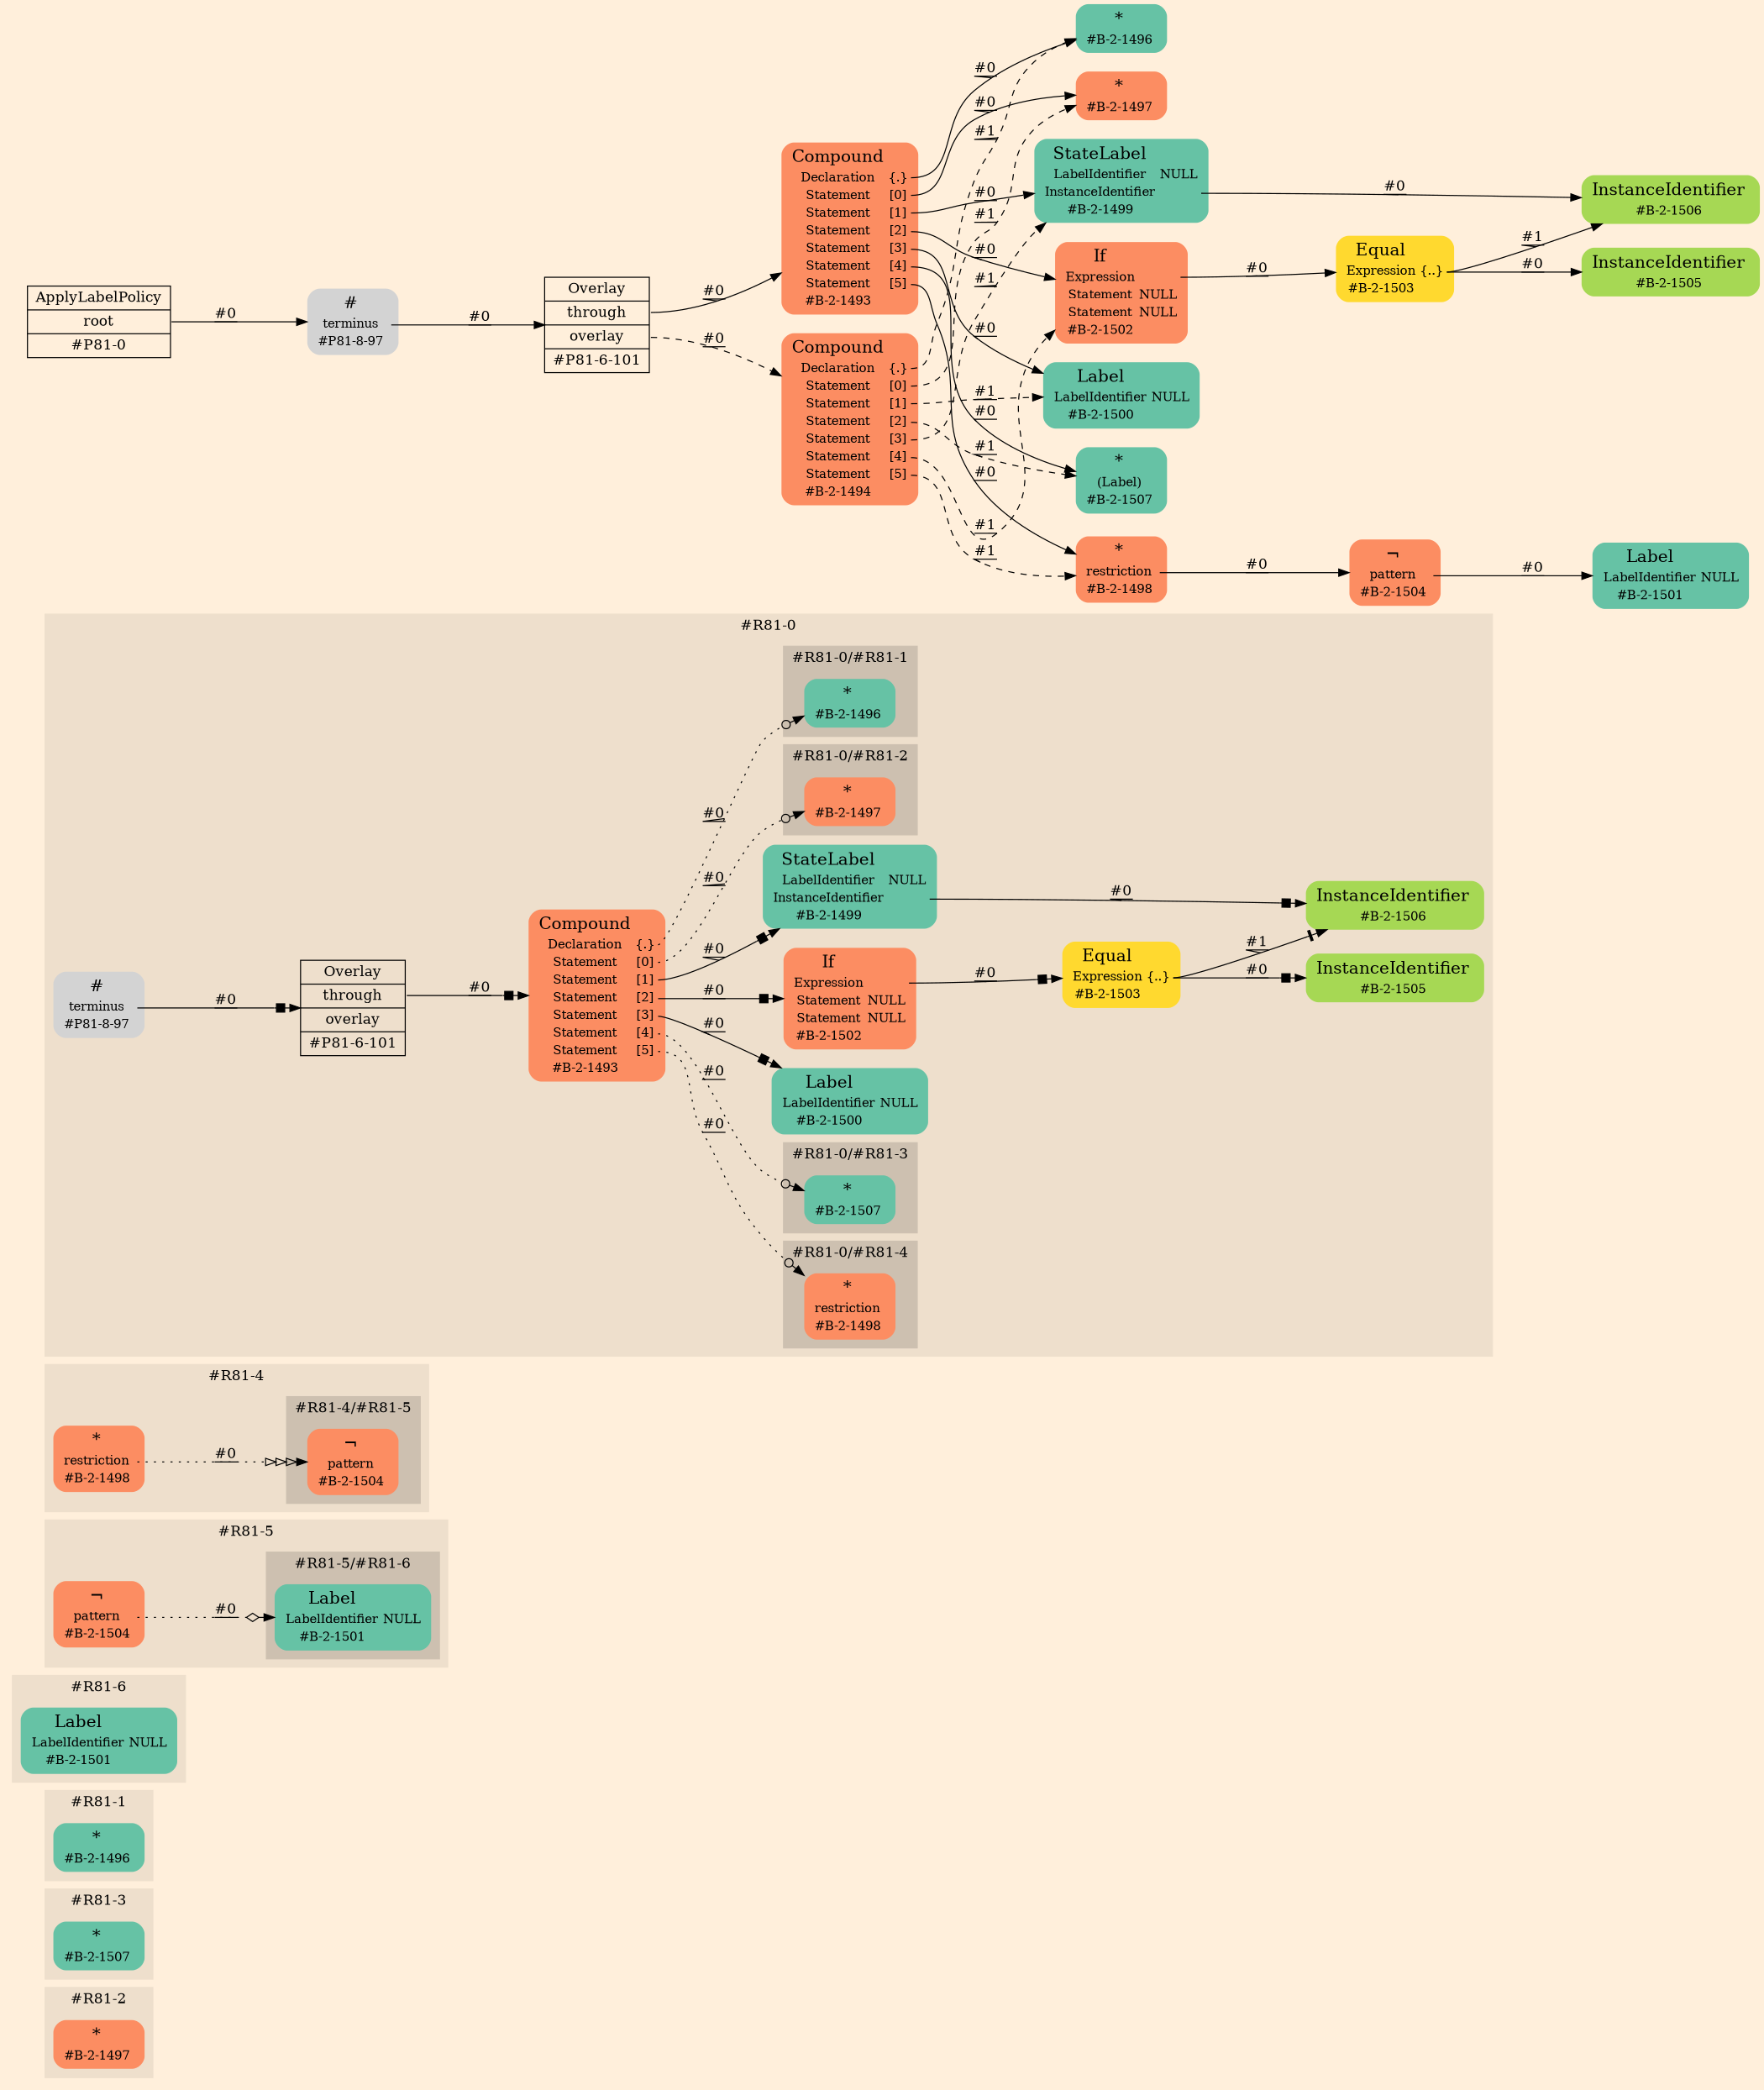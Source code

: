 digraph Inferno {
graph [
    rankdir = "LR"
    ranksep = 1.0
    size = "14,20"
    bgcolor = antiquewhite1
    color = black
    fontcolor = black
];
node [
];

// -------------------- figure #R81-2 --------------------
subgraph "cluster#R81-2" {
    label = "#R81-2"
    style = "filled"
    color = antiquewhite2
    "#R81-2/#B-2-1497" [
        shape = "plaintext"
        fillcolor = "/set28/2"
        label = <<TABLE BORDER="0" CELLBORDER="0" CELLSPACING="0">
         <TR><TD><FONT POINT-SIZE="16.0">*</FONT></TD><TD></TD></TR>
         <TR><TD>#B-2-1497</TD><TD PORT="port0"></TD></TR>
        </TABLE>>
        style = "rounded,filled"
        fontsize = "12"
    ];
    
}


// -------------------- figure #R81-3 --------------------
subgraph "cluster#R81-3" {
    label = "#R81-3"
    style = "filled"
    color = antiquewhite2
    "#R81-3/#B-2-1507" [
        shape = "plaintext"
        fillcolor = "/set28/1"
        label = <<TABLE BORDER="0" CELLBORDER="0" CELLSPACING="0">
         <TR><TD><FONT POINT-SIZE="16.0">*</FONT></TD><TD></TD></TR>
         <TR><TD>#B-2-1507</TD><TD PORT="port0"></TD></TR>
        </TABLE>>
        style = "rounded,filled"
        fontsize = "12"
    ];
    
}


// -------------------- figure #R81-1 --------------------
subgraph "cluster#R81-1" {
    label = "#R81-1"
    style = "filled"
    color = antiquewhite2
    "#R81-1/#B-2-1496" [
        shape = "plaintext"
        fillcolor = "/set28/1"
        label = <<TABLE BORDER="0" CELLBORDER="0" CELLSPACING="0">
         <TR><TD><FONT POINT-SIZE="16.0">*</FONT></TD><TD></TD></TR>
         <TR><TD>#B-2-1496</TD><TD PORT="port0"></TD></TR>
        </TABLE>>
        style = "rounded,filled"
        fontsize = "12"
    ];
    
}


// -------------------- figure #R81-6 --------------------
subgraph "cluster#R81-6" {
    label = "#R81-6"
    style = "filled"
    color = antiquewhite2
    "#R81-6/#B-2-1501" [
        shape = "plaintext"
        fillcolor = "/set28/1"
        label = <<TABLE BORDER="0" CELLBORDER="0" CELLSPACING="0">
         <TR><TD><FONT POINT-SIZE="16.0">Label</FONT></TD><TD></TD></TR>
         <TR><TD>LabelIdentifier</TD><TD PORT="port0">NULL</TD></TR>
         <TR><TD>#B-2-1501</TD><TD PORT="port1"></TD></TR>
        </TABLE>>
        style = "rounded,filled"
        fontsize = "12"
    ];
    
}


// -------------------- figure #R81-5 --------------------
subgraph "cluster#R81-5" {
    label = "#R81-5"
    style = "filled"
    color = antiquewhite2
    "#R81-5/#B-2-1504" [
        shape = "plaintext"
        fillcolor = "/set28/2"
        label = <<TABLE BORDER="0" CELLBORDER="0" CELLSPACING="0">
         <TR><TD><FONT POINT-SIZE="16.0">¬</FONT></TD><TD></TD></TR>
         <TR><TD>pattern</TD><TD PORT="port0"></TD></TR>
         <TR><TD>#B-2-1504</TD><TD PORT="port1"></TD></TR>
        </TABLE>>
        style = "rounded,filled"
        fontsize = "12"
    ];
    
    subgraph "cluster#R81-5/#R81-6" {
        label = "#R81-5/#R81-6"
        style = "filled"
        color = antiquewhite3
        "#R81-5/#0/#B-2-1501" [
            shape = "plaintext"
            fillcolor = "/set28/1"
            label = <<TABLE BORDER="0" CELLBORDER="0" CELLSPACING="0">
             <TR><TD><FONT POINT-SIZE="16.0">Label</FONT></TD><TD></TD></TR>
             <TR><TD>LabelIdentifier</TD><TD PORT="port0">NULL</TD></TR>
             <TR><TD>#B-2-1501</TD><TD PORT="port1"></TD></TR>
            </TABLE>>
            style = "rounded,filled"
            fontsize = "12"
        ];
        
    }
    
}


// -------------------- figure #R81-4 --------------------
subgraph "cluster#R81-4" {
    label = "#R81-4"
    style = "filled"
    color = antiquewhite2
    "#R81-4/#B-2-1498" [
        shape = "plaintext"
        fillcolor = "/set28/2"
        label = <<TABLE BORDER="0" CELLBORDER="0" CELLSPACING="0">
         <TR><TD><FONT POINT-SIZE="16.0">*</FONT></TD><TD></TD></TR>
         <TR><TD>restriction</TD><TD PORT="port0"></TD></TR>
         <TR><TD>#B-2-1498</TD><TD PORT="port1"></TD></TR>
        </TABLE>>
        style = "rounded,filled"
        fontsize = "12"
    ];
    
    subgraph "cluster#R81-4/#R81-5" {
        label = "#R81-4/#R81-5"
        style = "filled"
        color = antiquewhite3
        "#R81-4/#0/#B-2-1504" [
            shape = "plaintext"
            fillcolor = "/set28/2"
            label = <<TABLE BORDER="0" CELLBORDER="0" CELLSPACING="0">
             <TR><TD><FONT POINT-SIZE="16.0">¬</FONT></TD><TD></TD></TR>
             <TR><TD>pattern</TD><TD PORT="port0"></TD></TR>
             <TR><TD>#B-2-1504</TD><TD PORT="port1"></TD></TR>
            </TABLE>>
            style = "rounded,filled"
            fontsize = "12"
        ];
        
    }
    
}


// -------------------- figure #R81-0 --------------------
subgraph "cluster#R81-0" {
    label = "#R81-0"
    style = "filled"
    color = antiquewhite2
    "#R81-0/#B-2-1500" [
        shape = "plaintext"
        fillcolor = "/set28/1"
        label = <<TABLE BORDER="0" CELLBORDER="0" CELLSPACING="0">
         <TR><TD><FONT POINT-SIZE="16.0">Label</FONT></TD><TD></TD></TR>
         <TR><TD>LabelIdentifier</TD><TD PORT="port0">NULL</TD></TR>
         <TR><TD>#B-2-1500</TD><TD PORT="port1"></TD></TR>
        </TABLE>>
        style = "rounded,filled"
        fontsize = "12"
    ];
    
    "#R81-0/#B-2-1505" [
        shape = "plaintext"
        fillcolor = "/set28/5"
        label = <<TABLE BORDER="0" CELLBORDER="0" CELLSPACING="0">
         <TR><TD><FONT POINT-SIZE="16.0">InstanceIdentifier</FONT></TD><TD></TD></TR>
         <TR><TD>#B-2-1505</TD><TD PORT="port0"></TD></TR>
        </TABLE>>
        style = "rounded,filled"
        fontsize = "12"
    ];
    
    "#R81-0/#P81-6-101" [
        shape = "record"
        fillcolor = antiquewhite2
        label = "<fixed> Overlay | <port0> through | <port1> overlay | <port2> #P81-6-101"
        style = "filled"
        fontsize = "14"
        color = black
        fontcolor = black
    ];
    
    "#R81-0/#P81-8-97" [
        shape = "plaintext"
        label = <<TABLE BORDER="0" CELLBORDER="0" CELLSPACING="0">
         <TR><TD><FONT POINT-SIZE="16.0">#</FONT></TD><TD></TD></TR>
         <TR><TD>terminus</TD><TD PORT="port0"></TD></TR>
         <TR><TD>#P81-8-97</TD><TD PORT="port1"></TD></TR>
        </TABLE>>
        style = "rounded,filled"
        fontsize = "12"
    ];
    
    "#R81-0/#B-2-1493" [
        shape = "plaintext"
        fillcolor = "/set28/2"
        label = <<TABLE BORDER="0" CELLBORDER="0" CELLSPACING="0">
         <TR><TD><FONT POINT-SIZE="16.0">Compound</FONT></TD><TD></TD></TR>
         <TR><TD>Declaration</TD><TD PORT="port0">{.}</TD></TR>
         <TR><TD>Statement</TD><TD PORT="port1">[0]</TD></TR>
         <TR><TD>Statement</TD><TD PORT="port2">[1]</TD></TR>
         <TR><TD>Statement</TD><TD PORT="port3">[2]</TD></TR>
         <TR><TD>Statement</TD><TD PORT="port4">[3]</TD></TR>
         <TR><TD>Statement</TD><TD PORT="port5">[4]</TD></TR>
         <TR><TD>Statement</TD><TD PORT="port6">[5]</TD></TR>
         <TR><TD>#B-2-1493</TD><TD PORT="port7"></TD></TR>
        </TABLE>>
        style = "rounded,filled"
        fontsize = "12"
    ];
    
    "#R81-0/#B-2-1503" [
        shape = "plaintext"
        fillcolor = "/set28/6"
        label = <<TABLE BORDER="0" CELLBORDER="0" CELLSPACING="0">
         <TR><TD><FONT POINT-SIZE="16.0">Equal</FONT></TD><TD></TD></TR>
         <TR><TD>Expression</TD><TD PORT="port0">{..}</TD></TR>
         <TR><TD>#B-2-1503</TD><TD PORT="port1"></TD></TR>
        </TABLE>>
        style = "rounded,filled"
        fontsize = "12"
    ];
    
    "#R81-0/#B-2-1499" [
        shape = "plaintext"
        fillcolor = "/set28/1"
        label = <<TABLE BORDER="0" CELLBORDER="0" CELLSPACING="0">
         <TR><TD><FONT POINT-SIZE="16.0">StateLabel</FONT></TD><TD></TD></TR>
         <TR><TD>LabelIdentifier</TD><TD PORT="port0">NULL</TD></TR>
         <TR><TD>InstanceIdentifier</TD><TD PORT="port1"></TD></TR>
         <TR><TD>#B-2-1499</TD><TD PORT="port2"></TD></TR>
        </TABLE>>
        style = "rounded,filled"
        fontsize = "12"
    ];
    
    "#R81-0/#B-2-1502" [
        shape = "plaintext"
        fillcolor = "/set28/2"
        label = <<TABLE BORDER="0" CELLBORDER="0" CELLSPACING="0">
         <TR><TD><FONT POINT-SIZE="16.0">If</FONT></TD><TD></TD></TR>
         <TR><TD>Expression</TD><TD PORT="port0"></TD></TR>
         <TR><TD>Statement</TD><TD PORT="port1">NULL</TD></TR>
         <TR><TD>Statement</TD><TD PORT="port2">NULL</TD></TR>
         <TR><TD>#B-2-1502</TD><TD PORT="port3"></TD></TR>
        </TABLE>>
        style = "rounded,filled"
        fontsize = "12"
    ];
    
    "#R81-0/#B-2-1506" [
        shape = "plaintext"
        fillcolor = "/set28/5"
        label = <<TABLE BORDER="0" CELLBORDER="0" CELLSPACING="0">
         <TR><TD><FONT POINT-SIZE="16.0">InstanceIdentifier</FONT></TD><TD></TD></TR>
         <TR><TD>#B-2-1506</TD><TD PORT="port0"></TD></TR>
        </TABLE>>
        style = "rounded,filled"
        fontsize = "12"
    ];
    
    subgraph "cluster#R81-0/#R81-4" {
        label = "#R81-0/#R81-4"
        style = "filled"
        color = antiquewhite3
        "#R81-0/#0/#B-2-1498" [
            shape = "plaintext"
            fillcolor = "/set28/2"
            label = <<TABLE BORDER="0" CELLBORDER="0" CELLSPACING="0">
             <TR><TD><FONT POINT-SIZE="16.0">*</FONT></TD><TD></TD></TR>
             <TR><TD>restriction</TD><TD PORT="port0"></TD></TR>
             <TR><TD>#B-2-1498</TD><TD PORT="port1"></TD></TR>
            </TABLE>>
            style = "rounded,filled"
            fontsize = "12"
        ];
        
    }
    
    subgraph "cluster#R81-0/#R81-1" {
        label = "#R81-0/#R81-1"
        style = "filled"
        color = antiquewhite3
        "#R81-0/#0/#B-2-1496" [
            shape = "plaintext"
            fillcolor = "/set28/1"
            label = <<TABLE BORDER="0" CELLBORDER="0" CELLSPACING="0">
             <TR><TD><FONT POINT-SIZE="16.0">*</FONT></TD><TD></TD></TR>
             <TR><TD>#B-2-1496</TD><TD PORT="port0"></TD></TR>
            </TABLE>>
            style = "rounded,filled"
            fontsize = "12"
        ];
        
    }
    
    subgraph "cluster#R81-0/#R81-3" {
        label = "#R81-0/#R81-3"
        style = "filled"
        color = antiquewhite3
        "#R81-0/#0/#B-2-1507" [
            shape = "plaintext"
            fillcolor = "/set28/1"
            label = <<TABLE BORDER="0" CELLBORDER="0" CELLSPACING="0">
             <TR><TD><FONT POINT-SIZE="16.0">*</FONT></TD><TD></TD></TR>
             <TR><TD>#B-2-1507</TD><TD PORT="port0"></TD></TR>
            </TABLE>>
            style = "rounded,filled"
            fontsize = "12"
        ];
        
    }
    
    subgraph "cluster#R81-0/#R81-2" {
        label = "#R81-0/#R81-2"
        style = "filled"
        color = antiquewhite3
        "#R81-0/#0/#B-2-1497" [
            shape = "plaintext"
            fillcolor = "/set28/2"
            label = <<TABLE BORDER="0" CELLBORDER="0" CELLSPACING="0">
             <TR><TD><FONT POINT-SIZE="16.0">*</FONT></TD><TD></TD></TR>
             <TR><TD>#B-2-1497</TD><TD PORT="port0"></TD></TR>
            </TABLE>>
            style = "rounded,filled"
            fontsize = "12"
        ];
        
    }
    
}


// -------------------- transformation figure --------------------
"CR#P81-0" [
    shape = "record"
    fillcolor = antiquewhite1
    label = "<fixed> ApplyLabelPolicy | <port0> root | <port1> #P81-0"
    style = "filled"
    fontsize = "14"
    color = black
    fontcolor = black
];

"#P81-8-97" [
    shape = "plaintext"
    label = <<TABLE BORDER="0" CELLBORDER="0" CELLSPACING="0">
     <TR><TD><FONT POINT-SIZE="16.0">#</FONT></TD><TD></TD></TR>
     <TR><TD>terminus</TD><TD PORT="port0"></TD></TR>
     <TR><TD>#P81-8-97</TD><TD PORT="port1"></TD></TR>
    </TABLE>>
    style = "rounded,filled"
    fontsize = "12"
];

"#P81-6-101" [
    shape = "record"
    fillcolor = antiquewhite1
    label = "<fixed> Overlay | <port0> through | <port1> overlay | <port2> #P81-6-101"
    style = "filled"
    fontsize = "14"
    color = black
    fontcolor = black
];

"#B-2-1493" [
    shape = "plaintext"
    fillcolor = "/set28/2"
    label = <<TABLE BORDER="0" CELLBORDER="0" CELLSPACING="0">
     <TR><TD><FONT POINT-SIZE="16.0">Compound</FONT></TD><TD></TD></TR>
     <TR><TD>Declaration</TD><TD PORT="port0">{.}</TD></TR>
     <TR><TD>Statement</TD><TD PORT="port1">[0]</TD></TR>
     <TR><TD>Statement</TD><TD PORT="port2">[1]</TD></TR>
     <TR><TD>Statement</TD><TD PORT="port3">[2]</TD></TR>
     <TR><TD>Statement</TD><TD PORT="port4">[3]</TD></TR>
     <TR><TD>Statement</TD><TD PORT="port5">[4]</TD></TR>
     <TR><TD>Statement</TD><TD PORT="port6">[5]</TD></TR>
     <TR><TD>#B-2-1493</TD><TD PORT="port7"></TD></TR>
    </TABLE>>
    style = "rounded,filled"
    fontsize = "12"
];

"#B-2-1496" [
    shape = "plaintext"
    fillcolor = "/set28/1"
    label = <<TABLE BORDER="0" CELLBORDER="0" CELLSPACING="0">
     <TR><TD><FONT POINT-SIZE="16.0">*</FONT></TD><TD></TD></TR>
     <TR><TD>#B-2-1496</TD><TD PORT="port0"></TD></TR>
    </TABLE>>
    style = "rounded,filled"
    fontsize = "12"
];

"#B-2-1497" [
    shape = "plaintext"
    fillcolor = "/set28/2"
    label = <<TABLE BORDER="0" CELLBORDER="0" CELLSPACING="0">
     <TR><TD><FONT POINT-SIZE="16.0">*</FONT></TD><TD></TD></TR>
     <TR><TD>#B-2-1497</TD><TD PORT="port0"></TD></TR>
    </TABLE>>
    style = "rounded,filled"
    fontsize = "12"
];

"#B-2-1499" [
    shape = "plaintext"
    fillcolor = "/set28/1"
    label = <<TABLE BORDER="0" CELLBORDER="0" CELLSPACING="0">
     <TR><TD><FONT POINT-SIZE="16.0">StateLabel</FONT></TD><TD></TD></TR>
     <TR><TD>LabelIdentifier</TD><TD PORT="port0">NULL</TD></TR>
     <TR><TD>InstanceIdentifier</TD><TD PORT="port1"></TD></TR>
     <TR><TD>#B-2-1499</TD><TD PORT="port2"></TD></TR>
    </TABLE>>
    style = "rounded,filled"
    fontsize = "12"
];

"#B-2-1506" [
    shape = "plaintext"
    fillcolor = "/set28/5"
    label = <<TABLE BORDER="0" CELLBORDER="0" CELLSPACING="0">
     <TR><TD><FONT POINT-SIZE="16.0">InstanceIdentifier</FONT></TD><TD></TD></TR>
     <TR><TD>#B-2-1506</TD><TD PORT="port0"></TD></TR>
    </TABLE>>
    style = "rounded,filled"
    fontsize = "12"
];

"#B-2-1502" [
    shape = "plaintext"
    fillcolor = "/set28/2"
    label = <<TABLE BORDER="0" CELLBORDER="0" CELLSPACING="0">
     <TR><TD><FONT POINT-SIZE="16.0">If</FONT></TD><TD></TD></TR>
     <TR><TD>Expression</TD><TD PORT="port0"></TD></TR>
     <TR><TD>Statement</TD><TD PORT="port1">NULL</TD></TR>
     <TR><TD>Statement</TD><TD PORT="port2">NULL</TD></TR>
     <TR><TD>#B-2-1502</TD><TD PORT="port3"></TD></TR>
    </TABLE>>
    style = "rounded,filled"
    fontsize = "12"
];

"#B-2-1503" [
    shape = "plaintext"
    fillcolor = "/set28/6"
    label = <<TABLE BORDER="0" CELLBORDER="0" CELLSPACING="0">
     <TR><TD><FONT POINT-SIZE="16.0">Equal</FONT></TD><TD></TD></TR>
     <TR><TD>Expression</TD><TD PORT="port0">{..}</TD></TR>
     <TR><TD>#B-2-1503</TD><TD PORT="port1"></TD></TR>
    </TABLE>>
    style = "rounded,filled"
    fontsize = "12"
];

"#B-2-1505" [
    shape = "plaintext"
    fillcolor = "/set28/5"
    label = <<TABLE BORDER="0" CELLBORDER="0" CELLSPACING="0">
     <TR><TD><FONT POINT-SIZE="16.0">InstanceIdentifier</FONT></TD><TD></TD></TR>
     <TR><TD>#B-2-1505</TD><TD PORT="port0"></TD></TR>
    </TABLE>>
    style = "rounded,filled"
    fontsize = "12"
];

"#B-2-1500" [
    shape = "plaintext"
    fillcolor = "/set28/1"
    label = <<TABLE BORDER="0" CELLBORDER="0" CELLSPACING="0">
     <TR><TD><FONT POINT-SIZE="16.0">Label</FONT></TD><TD></TD></TR>
     <TR><TD>LabelIdentifier</TD><TD PORT="port0">NULL</TD></TR>
     <TR><TD>#B-2-1500</TD><TD PORT="port1"></TD></TR>
    </TABLE>>
    style = "rounded,filled"
    fontsize = "12"
];

"#B-2-1507" [
    shape = "plaintext"
    fillcolor = "/set28/1"
    label = <<TABLE BORDER="0" CELLBORDER="0" CELLSPACING="0">
     <TR><TD><FONT POINT-SIZE="16.0">*</FONT></TD><TD></TD></TR>
     <TR><TD>(Label)</TD><TD PORT="port0"></TD></TR>
     <TR><TD>#B-2-1507</TD><TD PORT="port1"></TD></TR>
    </TABLE>>
    style = "rounded,filled"
    fontsize = "12"
];

"#B-2-1498" [
    shape = "plaintext"
    fillcolor = "/set28/2"
    label = <<TABLE BORDER="0" CELLBORDER="0" CELLSPACING="0">
     <TR><TD><FONT POINT-SIZE="16.0">*</FONT></TD><TD></TD></TR>
     <TR><TD>restriction</TD><TD PORT="port0"></TD></TR>
     <TR><TD>#B-2-1498</TD><TD PORT="port1"></TD></TR>
    </TABLE>>
    style = "rounded,filled"
    fontsize = "12"
];

"#B-2-1504" [
    shape = "plaintext"
    fillcolor = "/set28/2"
    label = <<TABLE BORDER="0" CELLBORDER="0" CELLSPACING="0">
     <TR><TD><FONT POINT-SIZE="16.0">¬</FONT></TD><TD></TD></TR>
     <TR><TD>pattern</TD><TD PORT="port0"></TD></TR>
     <TR><TD>#B-2-1504</TD><TD PORT="port1"></TD></TR>
    </TABLE>>
    style = "rounded,filled"
    fontsize = "12"
];

"#B-2-1501" [
    shape = "plaintext"
    fillcolor = "/set28/1"
    label = <<TABLE BORDER="0" CELLBORDER="0" CELLSPACING="0">
     <TR><TD><FONT POINT-SIZE="16.0">Label</FONT></TD><TD></TD></TR>
     <TR><TD>LabelIdentifier</TD><TD PORT="port0">NULL</TD></TR>
     <TR><TD>#B-2-1501</TD><TD PORT="port1"></TD></TR>
    </TABLE>>
    style = "rounded,filled"
    fontsize = "12"
];

"#B-2-1494" [
    shape = "plaintext"
    fillcolor = "/set28/2"
    label = <<TABLE BORDER="0" CELLBORDER="0" CELLSPACING="0">
     <TR><TD><FONT POINT-SIZE="16.0">Compound</FONT></TD><TD></TD></TR>
     <TR><TD>Declaration</TD><TD PORT="port0">{.}</TD></TR>
     <TR><TD>Statement</TD><TD PORT="port1">[0]</TD></TR>
     <TR><TD>Statement</TD><TD PORT="port2">[1]</TD></TR>
     <TR><TD>Statement</TD><TD PORT="port3">[2]</TD></TR>
     <TR><TD>Statement</TD><TD PORT="port4">[3]</TD></TR>
     <TR><TD>Statement</TD><TD PORT="port5">[4]</TD></TR>
     <TR><TD>Statement</TD><TD PORT="port6">[5]</TD></TR>
     <TR><TD>#B-2-1494</TD><TD PORT="port7"></TD></TR>
    </TABLE>>
    style = "rounded,filled"
    fontsize = "12"
];


// -------------------- links --------------------
// links for block CR#P81-0
"CR#P81-0":port0 -> "#P81-8-97" [
    style="solid"
    label = "#0"
    decorate = true
    color = black
    fontcolor = black
];

// links for block #P81-8-97
"#P81-8-97":port0 -> "#P81-6-101" [
    style="solid"
    label = "#0"
    decorate = true
    color = black
    fontcolor = black
];

// links for block #P81-6-101
"#P81-6-101":port0 -> "#B-2-1493" [
    style="solid"
    label = "#0"
    decorate = true
    color = black
    fontcolor = black
];

"#P81-6-101":port1 -> "#B-2-1494" [
    style="dashed"
    label = "#0"
    decorate = true
    color = black
    fontcolor = black
];

// links for block #B-2-1493
"#B-2-1493":port0 -> "#B-2-1496" [
    style="solid"
    label = "#0"
    decorate = true
    color = black
    fontcolor = black
];

"#B-2-1493":port1 -> "#B-2-1497" [
    style="solid"
    label = "#0"
    decorate = true
    color = black
    fontcolor = black
];

"#B-2-1493":port2 -> "#B-2-1499" [
    style="solid"
    label = "#0"
    decorate = true
    color = black
    fontcolor = black
];

"#B-2-1493":port3 -> "#B-2-1502" [
    style="solid"
    label = "#0"
    decorate = true
    color = black
    fontcolor = black
];

"#B-2-1493":port4 -> "#B-2-1500" [
    style="solid"
    label = "#0"
    decorate = true
    color = black
    fontcolor = black
];

"#B-2-1493":port5 -> "#B-2-1507" [
    style="solid"
    label = "#0"
    decorate = true
    color = black
    fontcolor = black
];

"#B-2-1493":port6 -> "#B-2-1498" [
    style="solid"
    label = "#0"
    decorate = true
    color = black
    fontcolor = black
];

// links for block #B-2-1496
// links for block #B-2-1497
// links for block #B-2-1499
"#B-2-1499":port1 -> "#B-2-1506" [
    style="solid"
    label = "#0"
    decorate = true
    color = black
    fontcolor = black
];

// links for block #B-2-1506
// links for block #B-2-1502
"#B-2-1502":port0 -> "#B-2-1503" [
    style="solid"
    label = "#0"
    decorate = true
    color = black
    fontcolor = black
];

// links for block #B-2-1503
"#B-2-1503":port0 -> "#B-2-1505" [
    style="solid"
    label = "#0"
    decorate = true
    color = black
    fontcolor = black
];

"#B-2-1503":port0 -> "#B-2-1506" [
    style="solid"
    label = "#1"
    decorate = true
    color = black
    fontcolor = black
];

// links for block #B-2-1505
// links for block #B-2-1500
// links for block #B-2-1507
// links for block #B-2-1498
"#B-2-1498":port0 -> "#B-2-1504" [
    style="solid"
    label = "#0"
    decorate = true
    color = black
    fontcolor = black
];

// links for block #B-2-1504
"#B-2-1504":port0 -> "#B-2-1501" [
    style="solid"
    label = "#0"
    decorate = true
    color = black
    fontcolor = black
];

// links for block #B-2-1501
// links for block #B-2-1494
"#B-2-1494":port0 -> "#B-2-1496" [
    style="dashed"
    label = "#1"
    decorate = true
    color = black
    fontcolor = black
];

"#B-2-1494":port1 -> "#B-2-1497" [
    style="dashed"
    label = "#1"
    decorate = true
    color = black
    fontcolor = black
];

"#B-2-1494":port2 -> "#B-2-1500" [
    style="dashed"
    label = "#1"
    decorate = true
    color = black
    fontcolor = black
];

"#B-2-1494":port3 -> "#B-2-1507" [
    style="dashed"
    label = "#1"
    decorate = true
    color = black
    fontcolor = black
];

"#B-2-1494":port4 -> "#B-2-1499" [
    style="dashed"
    label = "#1"
    decorate = true
    color = black
    fontcolor = black
];

"#B-2-1494":port5 -> "#B-2-1502" [
    style="dashed"
    label = "#1"
    decorate = true
    color = black
    fontcolor = black
];

"#B-2-1494":port6 -> "#B-2-1498" [
    style="dashed"
    label = "#1"
    decorate = true
    color = black
    fontcolor = black
];

// links for block #R81-0/#B-2-1500
// links for block #R81-0/#B-2-1505
// links for block #R81-0/#P81-6-101
"#R81-0/#P81-6-101":port0 -> "#R81-0/#B-2-1493" [
    style="solid"
    arrowhead="normalnonebox"
    label = "#0"
    decorate = true
    color = black
    fontcolor = black
];

// links for block #R81-0/#P81-8-97
"#R81-0/#P81-8-97":port0 -> "#R81-0/#P81-6-101" [
    style="solid"
    arrowhead="normalnonebox"
    label = "#0"
    decorate = true
    color = black
    fontcolor = black
];

// links for block #R81-0/#B-2-1493
"#R81-0/#B-2-1493":port0 -> "#R81-0/#0/#B-2-1496" [
    style="dotted"
    arrowhead="normalnoneodot"
    label = "#0"
    decorate = true
    color = black
    fontcolor = black
];

"#R81-0/#B-2-1493":port1 -> "#R81-0/#0/#B-2-1497" [
    style="dotted"
    arrowhead="normalnoneodot"
    label = "#0"
    decorate = true
    color = black
    fontcolor = black
];

"#R81-0/#B-2-1493":port2 -> "#R81-0/#B-2-1499" [
    style="solid"
    arrowhead="normalnonebox"
    label = "#0"
    decorate = true
    color = black
    fontcolor = black
];

"#R81-0/#B-2-1493":port3 -> "#R81-0/#B-2-1502" [
    style="solid"
    arrowhead="normalnonebox"
    label = "#0"
    decorate = true
    color = black
    fontcolor = black
];

"#R81-0/#B-2-1493":port4 -> "#R81-0/#B-2-1500" [
    style="solid"
    arrowhead="normalnonebox"
    label = "#0"
    decorate = true
    color = black
    fontcolor = black
];

"#R81-0/#B-2-1493":port5 -> "#R81-0/#0/#B-2-1507" [
    style="dotted"
    arrowhead="normalnoneodot"
    label = "#0"
    decorate = true
    color = black
    fontcolor = black
];

"#R81-0/#B-2-1493":port6 -> "#R81-0/#0/#B-2-1498" [
    style="dotted"
    arrowhead="normalnoneodot"
    label = "#0"
    decorate = true
    color = black
    fontcolor = black
];

// links for block #R81-0/#B-2-1503
"#R81-0/#B-2-1503":port0 -> "#R81-0/#B-2-1505" [
    style="solid"
    arrowhead="normalnonebox"
    label = "#0"
    decorate = true
    color = black
    fontcolor = black
];

"#R81-0/#B-2-1503":port0 -> "#R81-0/#B-2-1506" [
    style="solid"
    arrowhead="normalnonetee"
    label = "#1"
    decorate = true
    color = black
    fontcolor = black
];

// links for block #R81-0/#B-2-1499
"#R81-0/#B-2-1499":port1 -> "#R81-0/#B-2-1506" [
    style="solid"
    arrowhead="normalnonebox"
    label = "#0"
    decorate = true
    color = black
    fontcolor = black
];

// links for block #R81-0/#B-2-1502
"#R81-0/#B-2-1502":port0 -> "#R81-0/#B-2-1503" [
    style="solid"
    arrowhead="normalnonebox"
    label = "#0"
    decorate = true
    color = black
    fontcolor = black
];

// links for block #R81-0/#B-2-1506
// links for block #R81-0/#0/#B-2-1498
// links for block #R81-0/#0/#B-2-1496
// links for block #R81-0/#0/#B-2-1507
// links for block #R81-0/#0/#B-2-1497
// links for block #R81-4/#B-2-1498
"#R81-4/#B-2-1498":port0 -> "#R81-4/#0/#B-2-1504" [
    style="dotted"
    arrowhead="normalonormalonormalonormal"
    label = "#0"
    decorate = true
    color = black
    fontcolor = black
];

// links for block #R81-4/#0/#B-2-1504
// links for block #R81-5/#B-2-1504
"#R81-5/#B-2-1504":port0 -> "#R81-5/#0/#B-2-1501" [
    style="dotted"
    arrowhead="normalnoneodiamond"
    label = "#0"
    decorate = true
    color = black
    fontcolor = black
];

// links for block #R81-5/#0/#B-2-1501
// links for block #R81-6/#B-2-1501
// links for block #R81-1/#B-2-1496
// links for block #R81-3/#B-2-1507
// links for block #R81-2/#B-2-1497
}

